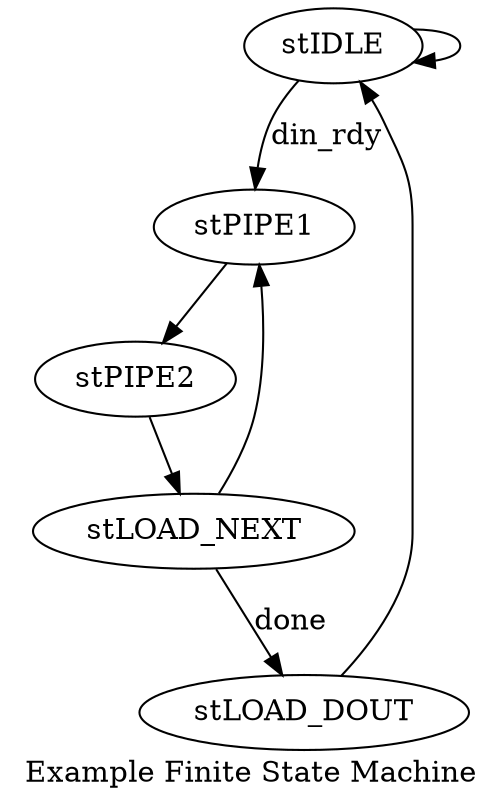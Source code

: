 digraph example_fsm
{
    label = "Example Finite State Machine";
    stIDLE -> stIDLE;
    stIDLE -> stPIPE1 [label = "din_rdy"];
    stPIPE1 -> stPIPE2;
    stPIPE2 -> stLOAD_NEXT;
    stLOAD_NEXT -> stLOAD_DOUT [label = "done"];
    stLOAD_NEXT -> stPIPE1
    stLOAD_DOUT -> stIDLE;
}
